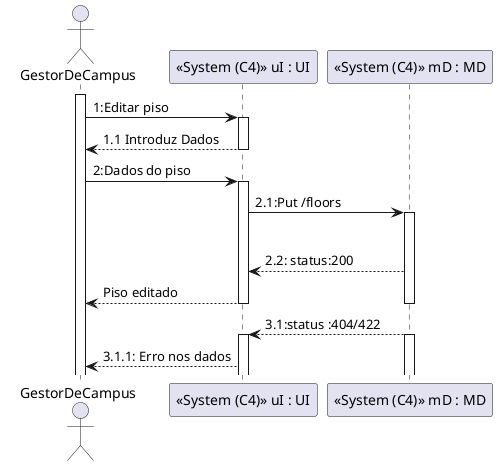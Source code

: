 @startuml
'http://plantuml.com/skinparam.html

actor GestorDeCampus
participant l as "<<System (C4)>> uI : UI"
participant md as "<<System (C4)>> mD : MD"


activate GestorDeCampus
GestorDeCampus -> l : 1:Editar piso
activate l
l --> GestorDeCampus : 1.1 Introduz Dados
deactivate l
GestorDeCampus -> l : 2:Dados do piso
activate l
l -> md :  2.1:Put /floors
activate md
group alt
md --> l : 2.2: status:200
l--> GestorDeCampus: Piso editado
deactivate md
deactivate l

md--> l : 3.1:status :404/422
activate md
activate l
l-->GestorDeCampus: 3.1.1: Erro nos dados




@enduml
```